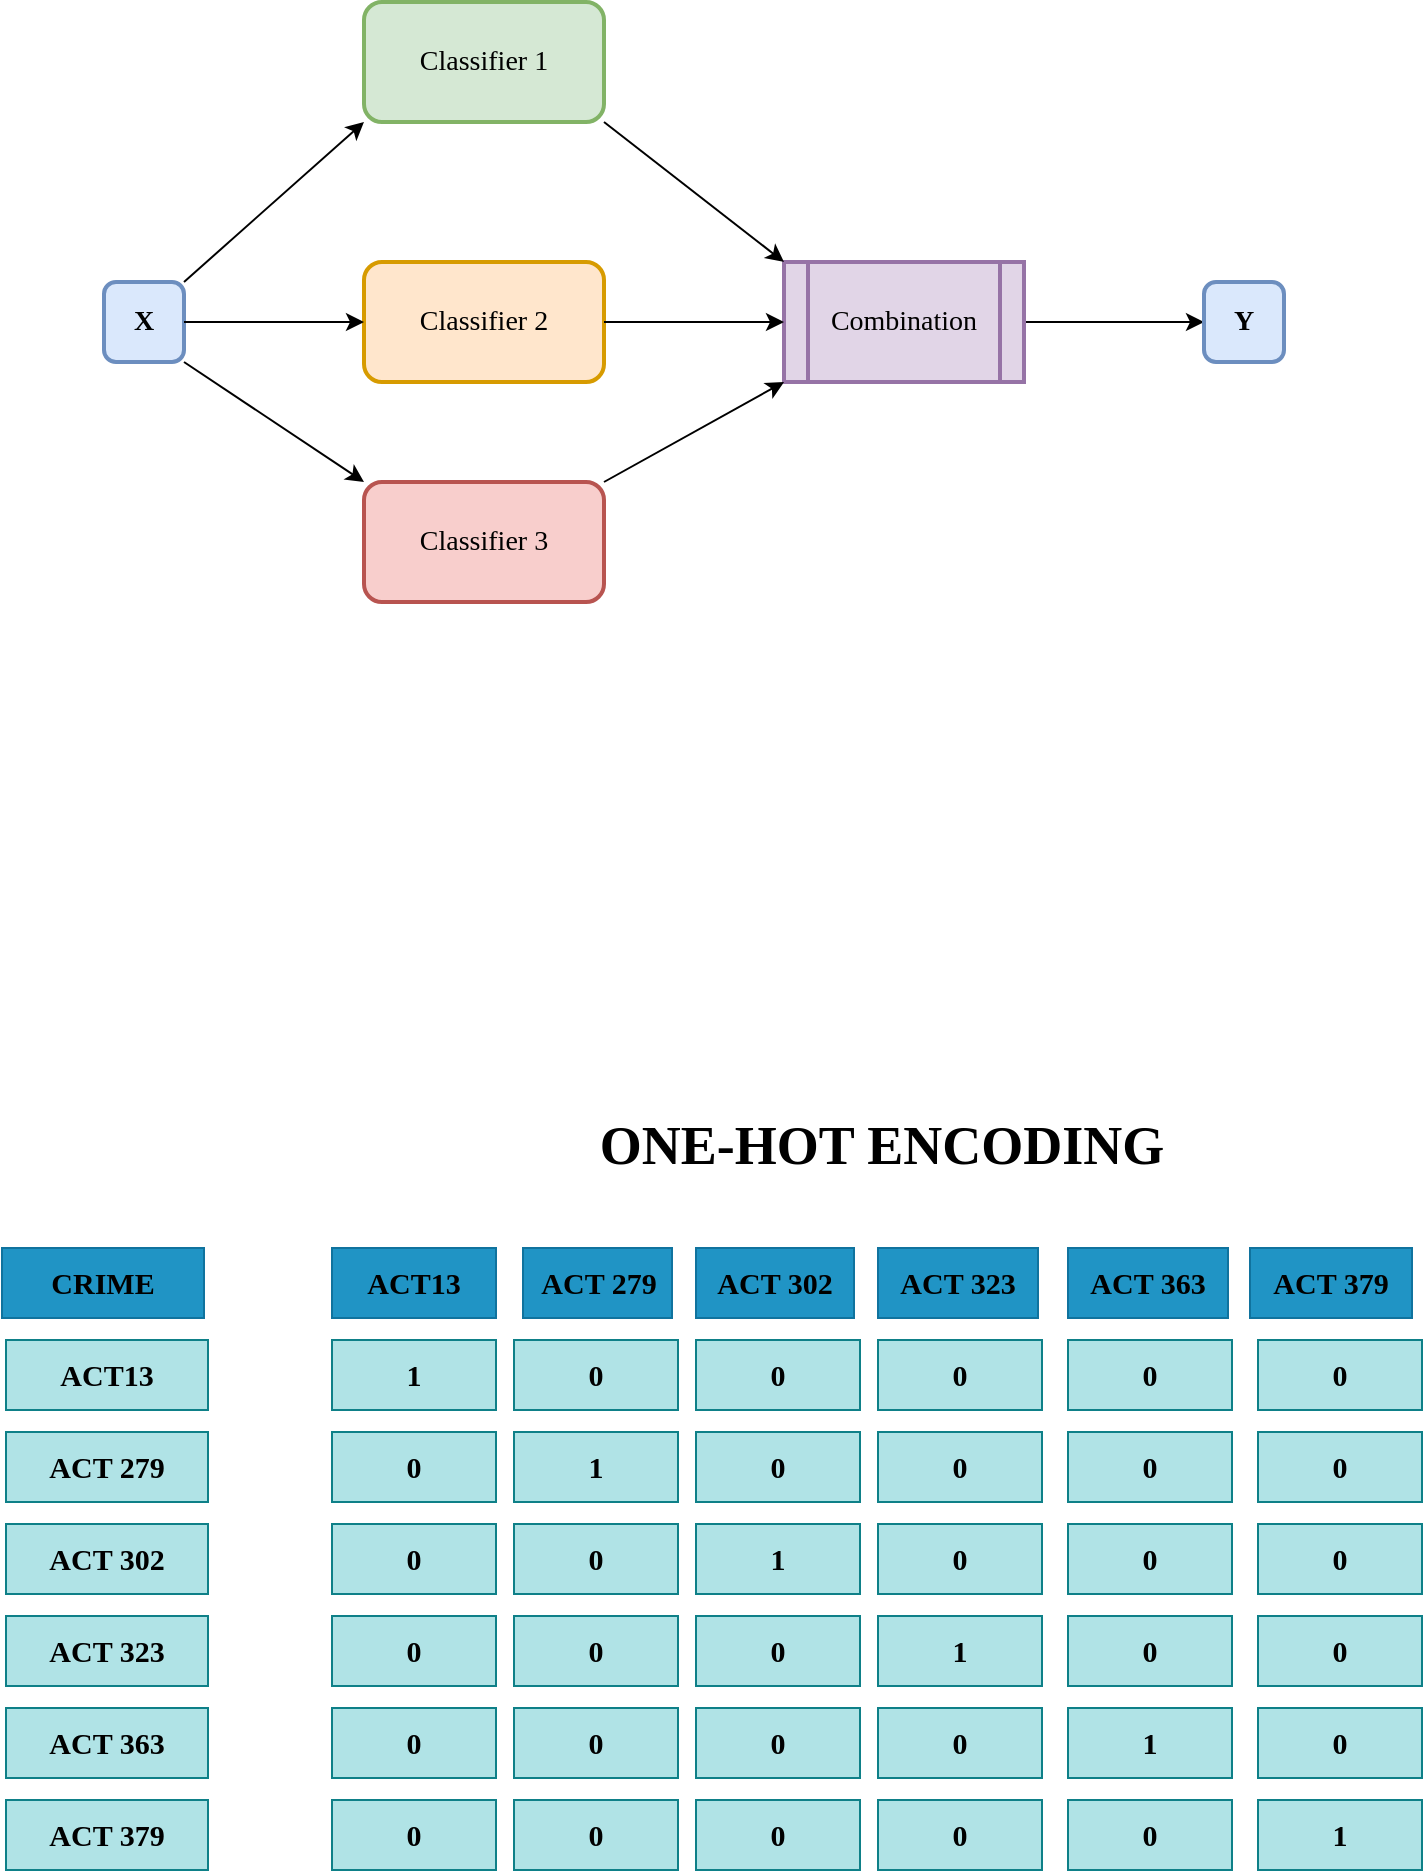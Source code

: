 <mxfile version="24.2.3" type="github">
  <diagram name="Page-1" id="UZhmsuCfNOGk2xlRdlU8">
    <mxGraphModel dx="1050" dy="522" grid="0" gridSize="10" guides="1" tooltips="1" connect="1" arrows="1" fold="1" page="1" pageScale="1" pageWidth="850" pageHeight="1100" math="0" shadow="0">
      <root>
        <mxCell id="0" />
        <mxCell id="1" parent="0" />
        <mxCell id="53B9AEJA23FO8m4ImgdL-1" value="&lt;font size=&quot;1&quot; face=&quot;Verdana&quot; style=&quot;&quot;&gt;&lt;b style=&quot;font-size: 14px;&quot;&gt;X&lt;/b&gt;&lt;/font&gt;" style="rounded=1;whiteSpace=wrap;html=1;hachureGap=4;fontFamily=Architects Daughter;fontSource=https%3A%2F%2Ffonts.googleapis.com%2Fcss%3Ffamily%3DArchitects%2BDaughter;fillColor=#dae8fc;strokeColor=#6c8ebf;strokeWidth=2;" parent="1" vertex="1">
          <mxGeometry x="100" y="200" width="40" height="40" as="geometry" />
        </mxCell>
        <mxCell id="53B9AEJA23FO8m4ImgdL-2" value="&lt;font face=&quot;Verdana&quot; style=&quot;font-size: 14px;&quot;&gt;Classifier 1&lt;/font&gt;" style="rounded=1;whiteSpace=wrap;html=1;hachureGap=4;fontFamily=Architects Daughter;fontSource=https%3A%2F%2Ffonts.googleapis.com%2Fcss%3Ffamily%3DArchitects%2BDaughter;fillColor=#d5e8d4;strokeColor=#82b366;strokeWidth=2;" parent="1" vertex="1">
          <mxGeometry x="230" y="60" width="120" height="60" as="geometry" />
        </mxCell>
        <mxCell id="53B9AEJA23FO8m4ImgdL-3" value="&lt;font face=&quot;Verdana&quot; style=&quot;font-size: 14px;&quot;&gt;Classifier 2&lt;/font&gt;" style="rounded=1;whiteSpace=wrap;html=1;hachureGap=4;fontFamily=Architects Daughter;fontSource=https%3A%2F%2Ffonts.googleapis.com%2Fcss%3Ffamily%3DArchitects%2BDaughter;fillColor=#ffe6cc;strokeColor=#d79b00;strokeWidth=2;" parent="1" vertex="1">
          <mxGeometry x="230" y="190" width="120" height="60" as="geometry" />
        </mxCell>
        <mxCell id="53B9AEJA23FO8m4ImgdL-4" value="&lt;font face=&quot;Verdana&quot; style=&quot;font-size: 14px;&quot;&gt;Classifier 3&lt;/font&gt;" style="rounded=1;whiteSpace=wrap;html=1;hachureGap=4;fontFamily=Architects Daughter;fontSource=https%3A%2F%2Ffonts.googleapis.com%2Fcss%3Ffamily%3DArchitects%2BDaughter;fillColor=#f8cecc;strokeColor=#b85450;strokeWidth=2;" parent="1" vertex="1">
          <mxGeometry x="230" y="300" width="120" height="60" as="geometry" />
        </mxCell>
        <mxCell id="53B9AEJA23FO8m4ImgdL-5" value="" style="endArrow=classic;html=1;rounded=0;hachureGap=4;fontFamily=Architects Daughter;fontSource=https%3A%2F%2Ffonts.googleapis.com%2Fcss%3Ffamily%3DArchitects%2BDaughter;exitX=1;exitY=0;exitDx=0;exitDy=0;entryX=0;entryY=1;entryDx=0;entryDy=0;" parent="1" source="53B9AEJA23FO8m4ImgdL-1" target="53B9AEJA23FO8m4ImgdL-2" edge="1">
          <mxGeometry width="50" height="50" relative="1" as="geometry">
            <mxPoint x="400" y="290" as="sourcePoint" />
            <mxPoint x="450" y="240" as="targetPoint" />
          </mxGeometry>
        </mxCell>
        <mxCell id="53B9AEJA23FO8m4ImgdL-6" value="" style="endArrow=classic;html=1;rounded=0;hachureGap=4;fontFamily=Architects Daughter;fontSource=https%3A%2F%2Ffonts.googleapis.com%2Fcss%3Ffamily%3DArchitects%2BDaughter;exitX=1;exitY=0.5;exitDx=0;exitDy=0;entryX=0;entryY=0.5;entryDx=0;entryDy=0;" parent="1" source="53B9AEJA23FO8m4ImgdL-1" target="53B9AEJA23FO8m4ImgdL-3" edge="1">
          <mxGeometry width="50" height="50" relative="1" as="geometry">
            <mxPoint x="400" y="290" as="sourcePoint" />
            <mxPoint x="450" y="240" as="targetPoint" />
          </mxGeometry>
        </mxCell>
        <mxCell id="53B9AEJA23FO8m4ImgdL-7" value="" style="endArrow=classic;html=1;rounded=0;hachureGap=4;fontFamily=Architects Daughter;fontSource=https%3A%2F%2Ffonts.googleapis.com%2Fcss%3Ffamily%3DArchitects%2BDaughter;exitX=1;exitY=1;exitDx=0;exitDy=0;entryX=0;entryY=0;entryDx=0;entryDy=0;" parent="1" source="53B9AEJA23FO8m4ImgdL-1" target="53B9AEJA23FO8m4ImgdL-4" edge="1">
          <mxGeometry width="50" height="50" relative="1" as="geometry">
            <mxPoint x="400" y="290" as="sourcePoint" />
            <mxPoint x="450" y="240" as="targetPoint" />
          </mxGeometry>
        </mxCell>
        <mxCell id="53B9AEJA23FO8m4ImgdL-13" value="" style="edgeStyle=orthogonalEdgeStyle;rounded=0;hachureGap=4;orthogonalLoop=1;jettySize=auto;html=1;fontFamily=Architects Daughter;fontSource=https%3A%2F%2Ffonts.googleapis.com%2Fcss%3Ffamily%3DArchitects%2BDaughter;" parent="1" source="53B9AEJA23FO8m4ImgdL-8" target="53B9AEJA23FO8m4ImgdL-12" edge="1">
          <mxGeometry relative="1" as="geometry" />
        </mxCell>
        <mxCell id="53B9AEJA23FO8m4ImgdL-8" value="&lt;font style=&quot;font-size: 14px;&quot; face=&quot;Verdana&quot;&gt;Combination&lt;/font&gt;" style="shape=process;whiteSpace=wrap;html=1;backgroundOutline=1;hachureGap=4;fontFamily=Architects Daughter;fontSource=https%3A%2F%2Ffonts.googleapis.com%2Fcss%3Ffamily%3DArchitects%2BDaughter;fillColor=#e1d5e7;strokeColor=#9673a6;strokeWidth=2;" parent="1" vertex="1">
          <mxGeometry x="440" y="190" width="120" height="60" as="geometry" />
        </mxCell>
        <mxCell id="53B9AEJA23FO8m4ImgdL-9" value="" style="endArrow=classic;html=1;rounded=0;hachureGap=4;fontFamily=Architects Daughter;fontSource=https%3A%2F%2Ffonts.googleapis.com%2Fcss%3Ffamily%3DArchitects%2BDaughter;entryX=0;entryY=0.5;entryDx=0;entryDy=0;" parent="1" source="53B9AEJA23FO8m4ImgdL-3" target="53B9AEJA23FO8m4ImgdL-8" edge="1">
          <mxGeometry width="50" height="50" relative="1" as="geometry">
            <mxPoint x="400" y="290" as="sourcePoint" />
            <mxPoint x="450" y="240" as="targetPoint" />
          </mxGeometry>
        </mxCell>
        <mxCell id="53B9AEJA23FO8m4ImgdL-10" value="" style="endArrow=classic;html=1;rounded=0;hachureGap=4;fontFamily=Architects Daughter;fontSource=https%3A%2F%2Ffonts.googleapis.com%2Fcss%3Ffamily%3DArchitects%2BDaughter;exitX=1;exitY=1;exitDx=0;exitDy=0;entryX=0;entryY=0;entryDx=0;entryDy=0;" parent="1" source="53B9AEJA23FO8m4ImgdL-2" target="53B9AEJA23FO8m4ImgdL-8" edge="1">
          <mxGeometry width="50" height="50" relative="1" as="geometry">
            <mxPoint x="400" y="290" as="sourcePoint" />
            <mxPoint x="450" y="240" as="targetPoint" />
          </mxGeometry>
        </mxCell>
        <mxCell id="53B9AEJA23FO8m4ImgdL-11" value="" style="endArrow=classic;html=1;rounded=0;hachureGap=4;fontFamily=Architects Daughter;fontSource=https%3A%2F%2Ffonts.googleapis.com%2Fcss%3Ffamily%3DArchitects%2BDaughter;exitX=1;exitY=0;exitDx=0;exitDy=0;entryX=0;entryY=1;entryDx=0;entryDy=0;" parent="1" source="53B9AEJA23FO8m4ImgdL-4" target="53B9AEJA23FO8m4ImgdL-8" edge="1">
          <mxGeometry width="50" height="50" relative="1" as="geometry">
            <mxPoint x="400" y="290" as="sourcePoint" />
            <mxPoint x="450" y="240" as="targetPoint" />
          </mxGeometry>
        </mxCell>
        <mxCell id="53B9AEJA23FO8m4ImgdL-12" value="&lt;font face=&quot;Verdana&quot;&gt;&lt;span style=&quot;font-size: 14px;&quot;&gt;&lt;b&gt;Y&lt;/b&gt;&lt;/span&gt;&lt;/font&gt;" style="rounded=1;whiteSpace=wrap;html=1;hachureGap=4;fontFamily=Architects Daughter;fontSource=https%3A%2F%2Ffonts.googleapis.com%2Fcss%3Ffamily%3DArchitects%2BDaughter;fillColor=#dae8fc;strokeColor=#6c8ebf;strokeWidth=2;" parent="1" vertex="1">
          <mxGeometry x="650" y="200" width="40" height="40" as="geometry" />
        </mxCell>
        <mxCell id="3l8NTvODJtoST_4Azbzs-1" value="&lt;b&gt;&lt;font style=&quot;font-size: 27px;&quot; face=&quot;Times New Roman&quot;&gt;ONE-HOT ENCODING&lt;/font&gt;&lt;/b&gt;" style="text;html=1;align=center;verticalAlign=middle;whiteSpace=wrap;rounded=0;fontFamily=Architects Daughter;fontSource=https%3A%2F%2Ffonts.googleapis.com%2Fcss%3Ffamily%3DArchitects%2BDaughter;" vertex="1" parent="1">
          <mxGeometry x="291" y="610" width="396" height="43" as="geometry" />
        </mxCell>
        <mxCell id="3l8NTvODJtoST_4Azbzs-2" value="&lt;b&gt;&lt;font style=&quot;font-size: 15px;&quot; face=&quot;Times New Roman&quot;&gt;CRIME&lt;/font&gt;&lt;/b&gt;" style="rounded=0;whiteSpace=wrap;html=1;hachureGap=4;fontFamily=Architects Daughter;fontSource=https%3A%2F%2Ffonts.googleapis.com%2Fcss%3Ffamily%3DArchitects%2BDaughter;fillColor=#2094c5;strokeColor=#10739E;" vertex="1" parent="1">
          <mxGeometry x="49" y="683" width="101" height="35" as="geometry" />
        </mxCell>
        <mxCell id="3l8NTvODJtoST_4Azbzs-3" value="&lt;font face=&quot;Times New Roman&quot;&gt;&lt;span style=&quot;font-size: 15px;&quot;&gt;&lt;b&gt;ACT13&lt;/b&gt;&lt;/span&gt;&lt;/font&gt;" style="rounded=0;whiteSpace=wrap;html=1;hachureGap=4;fontFamily=Architects Daughter;fontSource=https%3A%2F%2Ffonts.googleapis.com%2Fcss%3Ffamily%3DArchitects%2BDaughter;fillColor=#b0e3e6;strokeColor=#0e8088;" vertex="1" parent="1">
          <mxGeometry x="51" y="729" width="101" height="35" as="geometry" />
        </mxCell>
        <mxCell id="3l8NTvODJtoST_4Azbzs-4" value="&lt;font face=&quot;Times New Roman&quot;&gt;&lt;span style=&quot;font-size: 15px;&quot;&gt;&lt;b&gt;ACT 279&lt;/b&gt;&lt;/span&gt;&lt;/font&gt;" style="rounded=0;whiteSpace=wrap;html=1;hachureGap=4;fontFamily=Architects Daughter;fontSource=https%3A%2F%2Ffonts.googleapis.com%2Fcss%3Ffamily%3DArchitects%2BDaughter;fillColor=#b0e3e6;strokeColor=#0e8088;" vertex="1" parent="1">
          <mxGeometry x="51" y="775" width="101" height="35" as="geometry" />
        </mxCell>
        <mxCell id="3l8NTvODJtoST_4Azbzs-5" value="&lt;font face=&quot;Times New Roman&quot;&gt;&lt;span style=&quot;font-size: 15px;&quot;&gt;&lt;b&gt;ACT 302&lt;/b&gt;&lt;/span&gt;&lt;/font&gt;" style="rounded=0;whiteSpace=wrap;html=1;hachureGap=4;fontFamily=Architects Daughter;fontSource=https%3A%2F%2Ffonts.googleapis.com%2Fcss%3Ffamily%3DArchitects%2BDaughter;fillColor=#b0e3e6;strokeColor=#0e8088;" vertex="1" parent="1">
          <mxGeometry x="51" y="821" width="101" height="35" as="geometry" />
        </mxCell>
        <mxCell id="3l8NTvODJtoST_4Azbzs-6" value="&lt;b&gt;&lt;font style=&quot;font-size: 15px;&quot; face=&quot;Times New Roman&quot;&gt;ACT 323&lt;/font&gt;&lt;/b&gt;" style="rounded=0;whiteSpace=wrap;html=1;hachureGap=4;fontFamily=Architects Daughter;fontSource=https%3A%2F%2Ffonts.googleapis.com%2Fcss%3Ffamily%3DArchitects%2BDaughter;fillColor=#b0e3e6;strokeColor=#0e8088;" vertex="1" parent="1">
          <mxGeometry x="51" y="867" width="101" height="35" as="geometry" />
        </mxCell>
        <mxCell id="3l8NTvODJtoST_4Azbzs-7" value="&lt;b&gt;&lt;font style=&quot;font-size: 15px;&quot; face=&quot;Times New Roman&quot;&gt;ACT 363&lt;/font&gt;&lt;/b&gt;" style="rounded=0;whiteSpace=wrap;html=1;hachureGap=4;fontFamily=Architects Daughter;fontSource=https%3A%2F%2Ffonts.googleapis.com%2Fcss%3Ffamily%3DArchitects%2BDaughter;fillColor=#b0e3e6;strokeColor=#0e8088;" vertex="1" parent="1">
          <mxGeometry x="51" y="913" width="101" height="35" as="geometry" />
        </mxCell>
        <mxCell id="3l8NTvODJtoST_4Azbzs-8" value="&lt;b&gt;&lt;font style=&quot;font-size: 15px;&quot; face=&quot;Times New Roman&quot;&gt;ACT 379&lt;/font&gt;&lt;/b&gt;" style="rounded=0;whiteSpace=wrap;html=1;hachureGap=4;fontFamily=Architects Daughter;fontSource=https%3A%2F%2Ffonts.googleapis.com%2Fcss%3Ffamily%3DArchitects%2BDaughter;fillColor=#b0e3e6;strokeColor=#0e8088;" vertex="1" parent="1">
          <mxGeometry x="51" y="959" width="101" height="35" as="geometry" />
        </mxCell>
        <mxCell id="3l8NTvODJtoST_4Azbzs-9" value="&lt;font face=&quot;Times New Roman&quot;&gt;&lt;span style=&quot;font-size: 15px;&quot;&gt;&lt;b&gt;ACT13&lt;/b&gt;&lt;/span&gt;&lt;/font&gt;" style="rounded=0;whiteSpace=wrap;html=1;hachureGap=4;fontFamily=Architects Daughter;fontSource=https%3A%2F%2Ffonts.googleapis.com%2Fcss%3Ffamily%3DArchitects%2BDaughter;fillColor=#2094c5;strokeColor=#10739E;" vertex="1" parent="1">
          <mxGeometry x="214" y="683" width="82" height="35" as="geometry" />
        </mxCell>
        <mxCell id="3l8NTvODJtoST_4Azbzs-11" value="&lt;font face=&quot;Times New Roman&quot;&gt;&lt;span style=&quot;font-size: 15px;&quot;&gt;&lt;b&gt;ACT 279&lt;/b&gt;&lt;/span&gt;&lt;/font&gt;" style="rounded=0;whiteSpace=wrap;html=1;hachureGap=4;fontFamily=Architects Daughter;fontSource=https%3A%2F%2Ffonts.googleapis.com%2Fcss%3Ffamily%3DArchitects%2BDaughter;fillColor=#2094c5;strokeColor=#10739E;" vertex="1" parent="1">
          <mxGeometry x="309.5" y="683" width="74.5" height="35" as="geometry" />
        </mxCell>
        <mxCell id="3l8NTvODJtoST_4Azbzs-12" value="&lt;font face=&quot;Times New Roman&quot;&gt;&lt;span style=&quot;font-size: 15px;&quot;&gt;&lt;b&gt;ACT 302&lt;/b&gt;&lt;/span&gt;&lt;/font&gt;" style="rounded=0;whiteSpace=wrap;html=1;hachureGap=4;fontFamily=Architects Daughter;fontSource=https%3A%2F%2Ffonts.googleapis.com%2Fcss%3Ffamily%3DArchitects%2BDaughter;fillColor=#2094c5;strokeColor=#10739E;" vertex="1" parent="1">
          <mxGeometry x="396" y="683" width="79" height="35" as="geometry" />
        </mxCell>
        <mxCell id="3l8NTvODJtoST_4Azbzs-13" value="&lt;b&gt;&lt;font style=&quot;font-size: 15px;&quot; face=&quot;Times New Roman&quot;&gt;ACT 323&lt;/font&gt;&lt;/b&gt;" style="rounded=0;whiteSpace=wrap;html=1;hachureGap=4;fontFamily=Architects Daughter;fontSource=https%3A%2F%2Ffonts.googleapis.com%2Fcss%3Ffamily%3DArchitects%2BDaughter;fillColor=#2094c5;strokeColor=#10739E;" vertex="1" parent="1">
          <mxGeometry x="487" y="683" width="80" height="35" as="geometry" />
        </mxCell>
        <mxCell id="3l8NTvODJtoST_4Azbzs-14" value="&lt;b&gt;&lt;font style=&quot;font-size: 15px;&quot; face=&quot;Times New Roman&quot;&gt;ACT 363&lt;/font&gt;&lt;/b&gt;" style="rounded=0;whiteSpace=wrap;html=1;hachureGap=4;fontFamily=Architects Daughter;fontSource=https%3A%2F%2Ffonts.googleapis.com%2Fcss%3Ffamily%3DArchitects%2BDaughter;fillColor=#2094c5;strokeColor=#10739E;" vertex="1" parent="1">
          <mxGeometry x="582" y="683" width="80" height="35" as="geometry" />
        </mxCell>
        <mxCell id="3l8NTvODJtoST_4Azbzs-15" value="&lt;b&gt;&lt;font style=&quot;font-size: 15px;&quot; face=&quot;Times New Roman&quot;&gt;ACT 379&lt;/font&gt;&lt;/b&gt;" style="rounded=0;whiteSpace=wrap;html=1;hachureGap=4;fontFamily=Architects Daughter;fontSource=https%3A%2F%2Ffonts.googleapis.com%2Fcss%3Ffamily%3DArchitects%2BDaughter;fillColor=#2094c5;strokeColor=#10739E;" vertex="1" parent="1">
          <mxGeometry x="673" y="683" width="81" height="35" as="geometry" />
        </mxCell>
        <mxCell id="3l8NTvODJtoST_4Azbzs-17" value="&lt;font face=&quot;Times New Roman&quot;&gt;&lt;span style=&quot;font-size: 15px;&quot;&gt;&lt;b&gt;1&lt;/b&gt;&lt;/span&gt;&lt;/font&gt;" style="rounded=0;whiteSpace=wrap;html=1;hachureGap=4;fontFamily=Architects Daughter;fontSource=https%3A%2F%2Ffonts.googleapis.com%2Fcss%3Ffamily%3DArchitects%2BDaughter;fillColor=#b0e3e6;strokeColor=#0e8088;" vertex="1" parent="1">
          <mxGeometry x="214" y="729" width="82" height="35" as="geometry" />
        </mxCell>
        <mxCell id="3l8NTvODJtoST_4Azbzs-18" value="&lt;font face=&quot;Times New Roman&quot;&gt;&lt;span style=&quot;font-size: 15px;&quot;&gt;&lt;b&gt;0&lt;/b&gt;&lt;/span&gt;&lt;/font&gt;" style="rounded=0;whiteSpace=wrap;html=1;hachureGap=4;fontFamily=Architects Daughter;fontSource=https%3A%2F%2Ffonts.googleapis.com%2Fcss%3Ffamily%3DArchitects%2BDaughter;fillColor=#b0e3e6;strokeColor=#0e8088;" vertex="1" parent="1">
          <mxGeometry x="214" y="775" width="82" height="35" as="geometry" />
        </mxCell>
        <mxCell id="3l8NTvODJtoST_4Azbzs-19" value="&lt;font face=&quot;Times New Roman&quot;&gt;&lt;span style=&quot;font-size: 15px;&quot;&gt;&lt;b&gt;0&lt;/b&gt;&lt;/span&gt;&lt;/font&gt;" style="rounded=0;whiteSpace=wrap;html=1;hachureGap=4;fontFamily=Architects Daughter;fontSource=https%3A%2F%2Ffonts.googleapis.com%2Fcss%3Ffamily%3DArchitects%2BDaughter;fillColor=#b0e3e6;strokeColor=#0e8088;" vertex="1" parent="1">
          <mxGeometry x="214" y="821" width="82" height="35" as="geometry" />
        </mxCell>
        <mxCell id="3l8NTvODJtoST_4Azbzs-20" value="&lt;font face=&quot;Times New Roman&quot;&gt;&lt;span style=&quot;font-size: 15px;&quot;&gt;&lt;b&gt;0&lt;/b&gt;&lt;/span&gt;&lt;/font&gt;" style="rounded=0;whiteSpace=wrap;html=1;hachureGap=4;fontFamily=Architects Daughter;fontSource=https%3A%2F%2Ffonts.googleapis.com%2Fcss%3Ffamily%3DArchitects%2BDaughter;fillColor=#b0e3e6;strokeColor=#0e8088;" vertex="1" parent="1">
          <mxGeometry x="214" y="867" width="82" height="35" as="geometry" />
        </mxCell>
        <mxCell id="3l8NTvODJtoST_4Azbzs-21" value="&lt;font face=&quot;Times New Roman&quot;&gt;&lt;span style=&quot;font-size: 15px;&quot;&gt;&lt;b&gt;0&lt;/b&gt;&lt;/span&gt;&lt;/font&gt;" style="rounded=0;whiteSpace=wrap;html=1;hachureGap=4;fontFamily=Architects Daughter;fontSource=https%3A%2F%2Ffonts.googleapis.com%2Fcss%3Ffamily%3DArchitects%2BDaughter;fillColor=#b0e3e6;strokeColor=#0e8088;" vertex="1" parent="1">
          <mxGeometry x="214" y="913" width="82" height="35" as="geometry" />
        </mxCell>
        <mxCell id="3l8NTvODJtoST_4Azbzs-22" value="&lt;font face=&quot;Times New Roman&quot;&gt;&lt;span style=&quot;font-size: 15px;&quot;&gt;&lt;b&gt;0&lt;/b&gt;&lt;/span&gt;&lt;/font&gt;" style="rounded=0;whiteSpace=wrap;html=1;hachureGap=4;fontFamily=Architects Daughter;fontSource=https%3A%2F%2Ffonts.googleapis.com%2Fcss%3Ffamily%3DArchitects%2BDaughter;fillColor=#b0e3e6;strokeColor=#0e8088;" vertex="1" parent="1">
          <mxGeometry x="214" y="959" width="82" height="35" as="geometry" />
        </mxCell>
        <mxCell id="3l8NTvODJtoST_4Azbzs-24" value="&lt;font face=&quot;Times New Roman&quot;&gt;&lt;span style=&quot;font-size: 15px;&quot;&gt;&lt;b&gt;0&lt;/b&gt;&lt;/span&gt;&lt;/font&gt;" style="rounded=0;whiteSpace=wrap;html=1;hachureGap=4;fontFamily=Architects Daughter;fontSource=https%3A%2F%2Ffonts.googleapis.com%2Fcss%3Ffamily%3DArchitects%2BDaughter;fillColor=#b0e3e6;strokeColor=#0e8088;" vertex="1" parent="1">
          <mxGeometry x="305" y="729" width="82" height="35" as="geometry" />
        </mxCell>
        <mxCell id="3l8NTvODJtoST_4Azbzs-25" value="&lt;font face=&quot;Times New Roman&quot;&gt;&lt;span style=&quot;font-size: 15px;&quot;&gt;&lt;b&gt;1&lt;/b&gt;&lt;/span&gt;&lt;/font&gt;" style="rounded=0;whiteSpace=wrap;html=1;hachureGap=4;fontFamily=Architects Daughter;fontSource=https%3A%2F%2Ffonts.googleapis.com%2Fcss%3Ffamily%3DArchitects%2BDaughter;fillColor=#b0e3e6;strokeColor=#0e8088;" vertex="1" parent="1">
          <mxGeometry x="305" y="775" width="82" height="35" as="geometry" />
        </mxCell>
        <mxCell id="3l8NTvODJtoST_4Azbzs-26" value="&lt;font face=&quot;Times New Roman&quot;&gt;&lt;span style=&quot;font-size: 15px;&quot;&gt;&lt;b&gt;0&lt;/b&gt;&lt;/span&gt;&lt;/font&gt;" style="rounded=0;whiteSpace=wrap;html=1;hachureGap=4;fontFamily=Architects Daughter;fontSource=https%3A%2F%2Ffonts.googleapis.com%2Fcss%3Ffamily%3DArchitects%2BDaughter;fillColor=#b0e3e6;strokeColor=#0e8088;" vertex="1" parent="1">
          <mxGeometry x="305" y="821" width="82" height="35" as="geometry" />
        </mxCell>
        <mxCell id="3l8NTvODJtoST_4Azbzs-27" value="&lt;font face=&quot;Times New Roman&quot;&gt;&lt;span style=&quot;font-size: 15px;&quot;&gt;&lt;b&gt;0&lt;/b&gt;&lt;/span&gt;&lt;/font&gt;" style="rounded=0;whiteSpace=wrap;html=1;hachureGap=4;fontFamily=Architects Daughter;fontSource=https%3A%2F%2Ffonts.googleapis.com%2Fcss%3Ffamily%3DArchitects%2BDaughter;fillColor=#b0e3e6;strokeColor=#0e8088;" vertex="1" parent="1">
          <mxGeometry x="305" y="867" width="82" height="35" as="geometry" />
        </mxCell>
        <mxCell id="3l8NTvODJtoST_4Azbzs-28" value="&lt;font face=&quot;Times New Roman&quot;&gt;&lt;span style=&quot;font-size: 15px;&quot;&gt;&lt;b&gt;0&lt;/b&gt;&lt;/span&gt;&lt;/font&gt;" style="rounded=0;whiteSpace=wrap;html=1;hachureGap=4;fontFamily=Architects Daughter;fontSource=https%3A%2F%2Ffonts.googleapis.com%2Fcss%3Ffamily%3DArchitects%2BDaughter;fillColor=#b0e3e6;strokeColor=#0e8088;" vertex="1" parent="1">
          <mxGeometry x="305" y="913" width="82" height="35" as="geometry" />
        </mxCell>
        <mxCell id="3l8NTvODJtoST_4Azbzs-29" value="&lt;font face=&quot;Times New Roman&quot;&gt;&lt;span style=&quot;font-size: 15px;&quot;&gt;&lt;b&gt;0&lt;/b&gt;&lt;/span&gt;&lt;/font&gt;" style="rounded=0;whiteSpace=wrap;html=1;hachureGap=4;fontFamily=Architects Daughter;fontSource=https%3A%2F%2Ffonts.googleapis.com%2Fcss%3Ffamily%3DArchitects%2BDaughter;fillColor=#b0e3e6;strokeColor=#0e8088;" vertex="1" parent="1">
          <mxGeometry x="305" y="959" width="82" height="35" as="geometry" />
        </mxCell>
        <mxCell id="3l8NTvODJtoST_4Azbzs-30" value="&lt;font face=&quot;Times New Roman&quot;&gt;&lt;span style=&quot;font-size: 15px;&quot;&gt;&lt;b&gt;0&lt;/b&gt;&lt;/span&gt;&lt;/font&gt;" style="rounded=0;whiteSpace=wrap;html=1;hachureGap=4;fontFamily=Architects Daughter;fontSource=https%3A%2F%2Ffonts.googleapis.com%2Fcss%3Ffamily%3DArchitects%2BDaughter;fillColor=#b0e3e6;strokeColor=#0e8088;" vertex="1" parent="1">
          <mxGeometry x="396" y="729" width="82" height="35" as="geometry" />
        </mxCell>
        <mxCell id="3l8NTvODJtoST_4Azbzs-31" value="&lt;font face=&quot;Times New Roman&quot;&gt;&lt;span style=&quot;font-size: 15px;&quot;&gt;&lt;b&gt;0&lt;/b&gt;&lt;/span&gt;&lt;/font&gt;" style="rounded=0;whiteSpace=wrap;html=1;hachureGap=4;fontFamily=Architects Daughter;fontSource=https%3A%2F%2Ffonts.googleapis.com%2Fcss%3Ffamily%3DArchitects%2BDaughter;fillColor=#b0e3e6;strokeColor=#0e8088;" vertex="1" parent="1">
          <mxGeometry x="396" y="775" width="82" height="35" as="geometry" />
        </mxCell>
        <mxCell id="3l8NTvODJtoST_4Azbzs-32" value="&lt;font face=&quot;Times New Roman&quot;&gt;&lt;span style=&quot;font-size: 15px;&quot;&gt;&lt;b&gt;1&lt;/b&gt;&lt;/span&gt;&lt;/font&gt;" style="rounded=0;whiteSpace=wrap;html=1;hachureGap=4;fontFamily=Architects Daughter;fontSource=https%3A%2F%2Ffonts.googleapis.com%2Fcss%3Ffamily%3DArchitects%2BDaughter;fillColor=#b0e3e6;strokeColor=#0e8088;" vertex="1" parent="1">
          <mxGeometry x="396" y="821" width="82" height="35" as="geometry" />
        </mxCell>
        <mxCell id="3l8NTvODJtoST_4Azbzs-33" value="&lt;font face=&quot;Times New Roman&quot;&gt;&lt;span style=&quot;font-size: 15px;&quot;&gt;&lt;b&gt;0&lt;/b&gt;&lt;/span&gt;&lt;/font&gt;" style="rounded=0;whiteSpace=wrap;html=1;hachureGap=4;fontFamily=Architects Daughter;fontSource=https%3A%2F%2Ffonts.googleapis.com%2Fcss%3Ffamily%3DArchitects%2BDaughter;fillColor=#b0e3e6;strokeColor=#0e8088;" vertex="1" parent="1">
          <mxGeometry x="396" y="867" width="82" height="35" as="geometry" />
        </mxCell>
        <mxCell id="3l8NTvODJtoST_4Azbzs-34" value="&lt;font face=&quot;Times New Roman&quot;&gt;&lt;span style=&quot;font-size: 15px;&quot;&gt;&lt;b&gt;0&lt;/b&gt;&lt;/span&gt;&lt;/font&gt;" style="rounded=0;whiteSpace=wrap;html=1;hachureGap=4;fontFamily=Architects Daughter;fontSource=https%3A%2F%2Ffonts.googleapis.com%2Fcss%3Ffamily%3DArchitects%2BDaughter;fillColor=#b0e3e6;strokeColor=#0e8088;" vertex="1" parent="1">
          <mxGeometry x="396" y="913" width="82" height="35" as="geometry" />
        </mxCell>
        <mxCell id="3l8NTvODJtoST_4Azbzs-35" value="&lt;font face=&quot;Times New Roman&quot;&gt;&lt;span style=&quot;font-size: 15px;&quot;&gt;&lt;b&gt;0&lt;/b&gt;&lt;/span&gt;&lt;/font&gt;" style="rounded=0;whiteSpace=wrap;html=1;hachureGap=4;fontFamily=Architects Daughter;fontSource=https%3A%2F%2Ffonts.googleapis.com%2Fcss%3Ffamily%3DArchitects%2BDaughter;fillColor=#b0e3e6;strokeColor=#0e8088;" vertex="1" parent="1">
          <mxGeometry x="396" y="959" width="82" height="35" as="geometry" />
        </mxCell>
        <mxCell id="3l8NTvODJtoST_4Azbzs-36" value="&lt;font face=&quot;Times New Roman&quot;&gt;&lt;span style=&quot;font-size: 15px;&quot;&gt;&lt;b&gt;0&lt;/b&gt;&lt;/span&gt;&lt;/font&gt;" style="rounded=0;whiteSpace=wrap;html=1;hachureGap=4;fontFamily=Architects Daughter;fontSource=https%3A%2F%2Ffonts.googleapis.com%2Fcss%3Ffamily%3DArchitects%2BDaughter;fillColor=#b0e3e6;strokeColor=#0e8088;" vertex="1" parent="1">
          <mxGeometry x="487" y="729" width="82" height="35" as="geometry" />
        </mxCell>
        <mxCell id="3l8NTvODJtoST_4Azbzs-37" value="&lt;font face=&quot;Times New Roman&quot;&gt;&lt;span style=&quot;font-size: 15px;&quot;&gt;&lt;b&gt;0&lt;/b&gt;&lt;/span&gt;&lt;/font&gt;" style="rounded=0;whiteSpace=wrap;html=1;hachureGap=4;fontFamily=Architects Daughter;fontSource=https%3A%2F%2Ffonts.googleapis.com%2Fcss%3Ffamily%3DArchitects%2BDaughter;fillColor=#b0e3e6;strokeColor=#0e8088;" vertex="1" parent="1">
          <mxGeometry x="487" y="775" width="82" height="35" as="geometry" />
        </mxCell>
        <mxCell id="3l8NTvODJtoST_4Azbzs-38" value="&lt;font face=&quot;Times New Roman&quot;&gt;&lt;span style=&quot;font-size: 15px;&quot;&gt;&lt;b&gt;0&lt;/b&gt;&lt;/span&gt;&lt;/font&gt;" style="rounded=0;whiteSpace=wrap;html=1;hachureGap=4;fontFamily=Architects Daughter;fontSource=https%3A%2F%2Ffonts.googleapis.com%2Fcss%3Ffamily%3DArchitects%2BDaughter;fillColor=#b0e3e6;strokeColor=#0e8088;" vertex="1" parent="1">
          <mxGeometry x="487" y="821" width="82" height="35" as="geometry" />
        </mxCell>
        <mxCell id="3l8NTvODJtoST_4Azbzs-39" value="&lt;font face=&quot;Times New Roman&quot;&gt;&lt;span style=&quot;font-size: 15px;&quot;&gt;&lt;b&gt;1&lt;/b&gt;&lt;/span&gt;&lt;/font&gt;" style="rounded=0;whiteSpace=wrap;html=1;hachureGap=4;fontFamily=Architects Daughter;fontSource=https%3A%2F%2Ffonts.googleapis.com%2Fcss%3Ffamily%3DArchitects%2BDaughter;fillColor=#b0e3e6;strokeColor=#0e8088;" vertex="1" parent="1">
          <mxGeometry x="487" y="867" width="82" height="35" as="geometry" />
        </mxCell>
        <mxCell id="3l8NTvODJtoST_4Azbzs-40" value="&lt;font face=&quot;Times New Roman&quot;&gt;&lt;span style=&quot;font-size: 15px;&quot;&gt;&lt;b&gt;0&lt;/b&gt;&lt;/span&gt;&lt;/font&gt;" style="rounded=0;whiteSpace=wrap;html=1;hachureGap=4;fontFamily=Architects Daughter;fontSource=https%3A%2F%2Ffonts.googleapis.com%2Fcss%3Ffamily%3DArchitects%2BDaughter;fillColor=#b0e3e6;strokeColor=#0e8088;" vertex="1" parent="1">
          <mxGeometry x="487" y="913" width="82" height="35" as="geometry" />
        </mxCell>
        <mxCell id="3l8NTvODJtoST_4Azbzs-41" value="&lt;font face=&quot;Times New Roman&quot;&gt;&lt;span style=&quot;font-size: 15px;&quot;&gt;&lt;b&gt;0&lt;/b&gt;&lt;/span&gt;&lt;/font&gt;" style="rounded=0;whiteSpace=wrap;html=1;hachureGap=4;fontFamily=Architects Daughter;fontSource=https%3A%2F%2Ffonts.googleapis.com%2Fcss%3Ffamily%3DArchitects%2BDaughter;fillColor=#b0e3e6;strokeColor=#0e8088;" vertex="1" parent="1">
          <mxGeometry x="487" y="959" width="82" height="35" as="geometry" />
        </mxCell>
        <mxCell id="3l8NTvODJtoST_4Azbzs-42" value="&lt;font face=&quot;Times New Roman&quot;&gt;&lt;span style=&quot;font-size: 15px;&quot;&gt;&lt;b&gt;0&lt;/b&gt;&lt;/span&gt;&lt;/font&gt;" style="rounded=0;whiteSpace=wrap;html=1;hachureGap=4;fontFamily=Architects Daughter;fontSource=https%3A%2F%2Ffonts.googleapis.com%2Fcss%3Ffamily%3DArchitects%2BDaughter;fillColor=#b0e3e6;strokeColor=#0e8088;" vertex="1" parent="1">
          <mxGeometry x="582" y="729" width="82" height="35" as="geometry" />
        </mxCell>
        <mxCell id="3l8NTvODJtoST_4Azbzs-43" value="&lt;font face=&quot;Times New Roman&quot;&gt;&lt;span style=&quot;font-size: 15px;&quot;&gt;&lt;b&gt;0&lt;/b&gt;&lt;/span&gt;&lt;/font&gt;" style="rounded=0;whiteSpace=wrap;html=1;hachureGap=4;fontFamily=Architects Daughter;fontSource=https%3A%2F%2Ffonts.googleapis.com%2Fcss%3Ffamily%3DArchitects%2BDaughter;fillColor=#b0e3e6;strokeColor=#0e8088;" vertex="1" parent="1">
          <mxGeometry x="582" y="775" width="82" height="35" as="geometry" />
        </mxCell>
        <mxCell id="3l8NTvODJtoST_4Azbzs-44" value="&lt;font face=&quot;Times New Roman&quot;&gt;&lt;span style=&quot;font-size: 15px;&quot;&gt;&lt;b&gt;0&lt;/b&gt;&lt;/span&gt;&lt;/font&gt;" style="rounded=0;whiteSpace=wrap;html=1;hachureGap=4;fontFamily=Architects Daughter;fontSource=https%3A%2F%2Ffonts.googleapis.com%2Fcss%3Ffamily%3DArchitects%2BDaughter;fillColor=#b0e3e6;strokeColor=#0e8088;" vertex="1" parent="1">
          <mxGeometry x="582" y="821" width="82" height="35" as="geometry" />
        </mxCell>
        <mxCell id="3l8NTvODJtoST_4Azbzs-45" value="&lt;font face=&quot;Times New Roman&quot;&gt;&lt;span style=&quot;font-size: 15px;&quot;&gt;&lt;b&gt;0&lt;/b&gt;&lt;/span&gt;&lt;/font&gt;" style="rounded=0;whiteSpace=wrap;html=1;hachureGap=4;fontFamily=Architects Daughter;fontSource=https%3A%2F%2Ffonts.googleapis.com%2Fcss%3Ffamily%3DArchitects%2BDaughter;fillColor=#b0e3e6;strokeColor=#0e8088;" vertex="1" parent="1">
          <mxGeometry x="582" y="867" width="82" height="35" as="geometry" />
        </mxCell>
        <mxCell id="3l8NTvODJtoST_4Azbzs-46" value="&lt;font face=&quot;Times New Roman&quot;&gt;&lt;span style=&quot;font-size: 15px;&quot;&gt;&lt;b&gt;1&lt;/b&gt;&lt;/span&gt;&lt;/font&gt;" style="rounded=0;whiteSpace=wrap;html=1;hachureGap=4;fontFamily=Architects Daughter;fontSource=https%3A%2F%2Ffonts.googleapis.com%2Fcss%3Ffamily%3DArchitects%2BDaughter;fillColor=#b0e3e6;strokeColor=#0e8088;" vertex="1" parent="1">
          <mxGeometry x="582" y="913" width="82" height="35" as="geometry" />
        </mxCell>
        <mxCell id="3l8NTvODJtoST_4Azbzs-47" value="&lt;font face=&quot;Times New Roman&quot;&gt;&lt;span style=&quot;font-size: 15px;&quot;&gt;&lt;b&gt;0&lt;/b&gt;&lt;/span&gt;&lt;/font&gt;" style="rounded=0;whiteSpace=wrap;html=1;hachureGap=4;fontFamily=Architects Daughter;fontSource=https%3A%2F%2Ffonts.googleapis.com%2Fcss%3Ffamily%3DArchitects%2BDaughter;fillColor=#b0e3e6;strokeColor=#0e8088;" vertex="1" parent="1">
          <mxGeometry x="582" y="959" width="82" height="35" as="geometry" />
        </mxCell>
        <mxCell id="3l8NTvODJtoST_4Azbzs-48" value="&lt;font face=&quot;Times New Roman&quot;&gt;&lt;span style=&quot;font-size: 15px;&quot;&gt;&lt;b&gt;0&lt;/b&gt;&lt;/span&gt;&lt;/font&gt;" style="rounded=0;whiteSpace=wrap;html=1;hachureGap=4;fontFamily=Architects Daughter;fontSource=https%3A%2F%2Ffonts.googleapis.com%2Fcss%3Ffamily%3DArchitects%2BDaughter;fillColor=#b0e3e6;strokeColor=#0e8088;" vertex="1" parent="1">
          <mxGeometry x="677" y="729" width="82" height="35" as="geometry" />
        </mxCell>
        <mxCell id="3l8NTvODJtoST_4Azbzs-49" value="&lt;font face=&quot;Times New Roman&quot;&gt;&lt;span style=&quot;font-size: 15px;&quot;&gt;&lt;b&gt;0&lt;/b&gt;&lt;/span&gt;&lt;/font&gt;" style="rounded=0;whiteSpace=wrap;html=1;hachureGap=4;fontFamily=Architects Daughter;fontSource=https%3A%2F%2Ffonts.googleapis.com%2Fcss%3Ffamily%3DArchitects%2BDaughter;fillColor=#b0e3e6;strokeColor=#0e8088;" vertex="1" parent="1">
          <mxGeometry x="677" y="775" width="82" height="35" as="geometry" />
        </mxCell>
        <mxCell id="3l8NTvODJtoST_4Azbzs-50" value="&lt;font face=&quot;Times New Roman&quot;&gt;&lt;span style=&quot;font-size: 15px;&quot;&gt;&lt;b&gt;0&lt;/b&gt;&lt;/span&gt;&lt;/font&gt;" style="rounded=0;whiteSpace=wrap;html=1;hachureGap=4;fontFamily=Architects Daughter;fontSource=https%3A%2F%2Ffonts.googleapis.com%2Fcss%3Ffamily%3DArchitects%2BDaughter;fillColor=#b0e3e6;strokeColor=#0e8088;" vertex="1" parent="1">
          <mxGeometry x="677" y="821" width="82" height="35" as="geometry" />
        </mxCell>
        <mxCell id="3l8NTvODJtoST_4Azbzs-51" value="&lt;font face=&quot;Times New Roman&quot;&gt;&lt;span style=&quot;font-size: 15px;&quot;&gt;&lt;b&gt;0&lt;/b&gt;&lt;/span&gt;&lt;/font&gt;" style="rounded=0;whiteSpace=wrap;html=1;hachureGap=4;fontFamily=Architects Daughter;fontSource=https%3A%2F%2Ffonts.googleapis.com%2Fcss%3Ffamily%3DArchitects%2BDaughter;fillColor=#b0e3e6;strokeColor=#0e8088;" vertex="1" parent="1">
          <mxGeometry x="677" y="867" width="82" height="35" as="geometry" />
        </mxCell>
        <mxCell id="3l8NTvODJtoST_4Azbzs-52" value="&lt;font face=&quot;Times New Roman&quot;&gt;&lt;span style=&quot;font-size: 15px;&quot;&gt;&lt;b&gt;0&lt;/b&gt;&lt;/span&gt;&lt;/font&gt;" style="rounded=0;whiteSpace=wrap;html=1;hachureGap=4;fontFamily=Architects Daughter;fontSource=https%3A%2F%2Ffonts.googleapis.com%2Fcss%3Ffamily%3DArchitects%2BDaughter;fillColor=#b0e3e6;strokeColor=#0e8088;" vertex="1" parent="1">
          <mxGeometry x="677" y="913" width="82" height="35" as="geometry" />
        </mxCell>
        <mxCell id="3l8NTvODJtoST_4Azbzs-53" value="&lt;font face=&quot;Times New Roman&quot;&gt;&lt;span style=&quot;font-size: 15px;&quot;&gt;&lt;b&gt;1&lt;/b&gt;&lt;/span&gt;&lt;/font&gt;" style="rounded=0;whiteSpace=wrap;html=1;hachureGap=4;fontFamily=Architects Daughter;fontSource=https%3A%2F%2Ffonts.googleapis.com%2Fcss%3Ffamily%3DArchitects%2BDaughter;fillColor=#b0e3e6;strokeColor=#0e8088;" vertex="1" parent="1">
          <mxGeometry x="677" y="959" width="82" height="35" as="geometry" />
        </mxCell>
      </root>
    </mxGraphModel>
  </diagram>
</mxfile>
